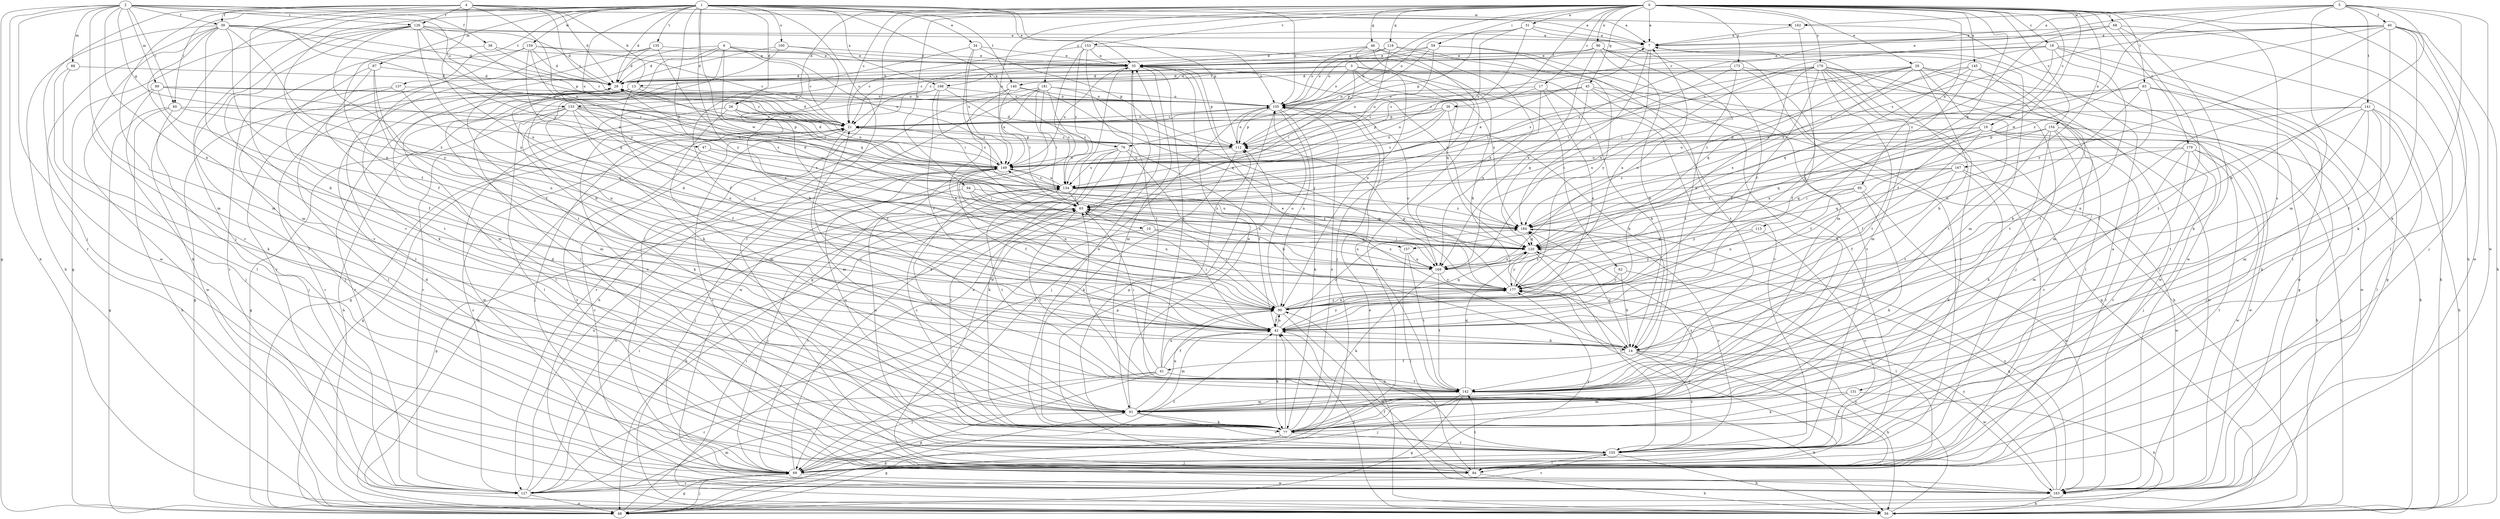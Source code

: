 strict digraph  {
0;
1;
2;
3;
4;
5;
6;
7;
10;
13;
14;
17;
18;
19;
21;
26;
28;
29;
31;
34;
35;
36;
38;
39;
40;
41;
42;
45;
46;
47;
48;
56;
59;
60;
62;
63;
68;
69;
76;
77;
83;
84;
87;
88;
89;
91;
94;
95;
96;
99;
100;
105;
112;
113;
118;
120;
126;
127;
131;
133;
134;
135;
137;
140;
141;
142;
145;
149;
153;
154;
155;
157;
159;
162;
163;
167;
168;
169;
170;
173;
177;
179;
181;
184;
0 -> 7  [label=a];
0 -> 17  [label=c];
0 -> 18  [label=c];
0 -> 19  [label=c];
0 -> 21  [label=c];
0 -> 26  [label=d];
0 -> 29  [label=e];
0 -> 31  [label=e];
0 -> 36  [label=f];
0 -> 45  [label=g];
0 -> 46  [label=g];
0 -> 56  [label=h];
0 -> 59  [label=i];
0 -> 68  [label=j];
0 -> 69  [label=j];
0 -> 76  [label=k];
0 -> 83  [label=l];
0 -> 94  [label=n];
0 -> 95  [label=n];
0 -> 96  [label=n];
0 -> 113  [label=q];
0 -> 118  [label=q];
0 -> 131  [label=s];
0 -> 145  [label=u];
0 -> 149  [label=u];
0 -> 153  [label=v];
0 -> 154  [label=v];
0 -> 157  [label=w];
0 -> 167  [label=x];
0 -> 170  [label=y];
0 -> 173  [label=y];
0 -> 179  [label=z];
0 -> 181  [label=z];
1 -> 10  [label=b];
1 -> 26  [label=d];
1 -> 28  [label=d];
1 -> 34  [label=e];
1 -> 35  [label=e];
1 -> 56  [label=h];
1 -> 60  [label=i];
1 -> 69  [label=j];
1 -> 76  [label=k];
1 -> 84  [label=l];
1 -> 87  [label=m];
1 -> 99  [label=n];
1 -> 100  [label=o];
1 -> 105  [label=o];
1 -> 112  [label=p];
1 -> 135  [label=t];
1 -> 137  [label=t];
1 -> 140  [label=t];
1 -> 149  [label=u];
1 -> 157  [label=w];
1 -> 159  [label=w];
1 -> 162  [label=w];
1 -> 168  [label=x];
1 -> 177  [label=y];
2 -> 7  [label=a];
2 -> 38  [label=f];
2 -> 39  [label=f];
2 -> 47  [label=g];
2 -> 48  [label=g];
2 -> 56  [label=h];
2 -> 60  [label=i];
2 -> 69  [label=j];
2 -> 88  [label=m];
2 -> 89  [label=m];
2 -> 91  [label=m];
2 -> 99  [label=n];
2 -> 126  [label=r];
2 -> 133  [label=s];
3 -> 13  [label=b];
3 -> 62  [label=i];
3 -> 63  [label=i];
3 -> 105  [label=o];
3 -> 120  [label=q];
3 -> 133  [label=s];
3 -> 140  [label=t];
3 -> 155  [label=v];
3 -> 168  [label=x];
3 -> 184  [label=z];
4 -> 7  [label=a];
4 -> 13  [label=b];
4 -> 21  [label=c];
4 -> 28  [label=d];
4 -> 39  [label=f];
4 -> 91  [label=m];
4 -> 126  [label=r];
4 -> 127  [label=r];
4 -> 134  [label=s];
4 -> 155  [label=v];
4 -> 169  [label=x];
5 -> 7  [label=a];
5 -> 14  [label=b];
5 -> 21  [label=c];
5 -> 40  [label=f];
5 -> 77  [label=k];
5 -> 91  [label=m];
5 -> 141  [label=t];
5 -> 162  [label=w];
5 -> 163  [label=w];
5 -> 184  [label=z];
6 -> 14  [label=b];
6 -> 21  [label=c];
6 -> 28  [label=d];
6 -> 35  [label=e];
6 -> 84  [label=l];
6 -> 120  [label=q];
6 -> 142  [label=t];
6 -> 149  [label=u];
7 -> 35  [label=e];
7 -> 91  [label=m];
7 -> 169  [label=x];
7 -> 184  [label=z];
10 -> 69  [label=j];
10 -> 120  [label=q];
10 -> 169  [label=x];
13 -> 48  [label=g];
13 -> 84  [label=l];
13 -> 91  [label=m];
13 -> 99  [label=n];
13 -> 105  [label=o];
13 -> 127  [label=r];
13 -> 134  [label=s];
14 -> 35  [label=e];
14 -> 41  [label=f];
14 -> 56  [label=h];
14 -> 84  [label=l];
14 -> 120  [label=q];
14 -> 155  [label=v];
14 -> 163  [label=w];
17 -> 14  [label=b];
17 -> 99  [label=n];
17 -> 105  [label=o];
17 -> 149  [label=u];
17 -> 169  [label=x];
18 -> 35  [label=e];
18 -> 42  [label=f];
18 -> 48  [label=g];
18 -> 56  [label=h];
18 -> 84  [label=l];
18 -> 134  [label=s];
18 -> 142  [label=t];
18 -> 184  [label=z];
19 -> 42  [label=f];
19 -> 56  [label=h];
19 -> 69  [label=j];
19 -> 112  [label=p];
19 -> 120  [label=q];
19 -> 149  [label=u];
19 -> 163  [label=w];
19 -> 169  [label=x];
21 -> 28  [label=d];
21 -> 48  [label=g];
21 -> 56  [label=h];
21 -> 69  [label=j];
21 -> 91  [label=m];
21 -> 105  [label=o];
21 -> 112  [label=p];
26 -> 21  [label=c];
26 -> 42  [label=f];
26 -> 91  [label=m];
26 -> 149  [label=u];
26 -> 163  [label=w];
28 -> 105  [label=o];
28 -> 127  [label=r];
28 -> 169  [label=x];
29 -> 14  [label=b];
29 -> 28  [label=d];
29 -> 63  [label=i];
29 -> 91  [label=m];
29 -> 120  [label=q];
29 -> 134  [label=s];
29 -> 142  [label=t];
29 -> 163  [label=w];
29 -> 169  [label=x];
31 -> 7  [label=a];
31 -> 42  [label=f];
31 -> 105  [label=o];
31 -> 112  [label=p];
31 -> 134  [label=s];
31 -> 149  [label=u];
34 -> 35  [label=e];
34 -> 42  [label=f];
34 -> 112  [label=p];
34 -> 149  [label=u];
34 -> 184  [label=z];
35 -> 28  [label=d];
35 -> 91  [label=m];
35 -> 112  [label=p];
35 -> 149  [label=u];
35 -> 163  [label=w];
35 -> 184  [label=z];
36 -> 14  [label=b];
36 -> 21  [label=c];
36 -> 112  [label=p];
36 -> 134  [label=s];
36 -> 149  [label=u];
36 -> 163  [label=w];
38 -> 21  [label=c];
38 -> 35  [label=e];
38 -> 42  [label=f];
39 -> 7  [label=a];
39 -> 14  [label=b];
39 -> 21  [label=c];
39 -> 28  [label=d];
39 -> 42  [label=f];
39 -> 56  [label=h];
39 -> 63  [label=i];
39 -> 91  [label=m];
39 -> 155  [label=v];
39 -> 163  [label=w];
39 -> 169  [label=x];
40 -> 7  [label=a];
40 -> 56  [label=h];
40 -> 69  [label=j];
40 -> 77  [label=k];
40 -> 134  [label=s];
40 -> 142  [label=t];
40 -> 149  [label=u];
40 -> 163  [label=w];
40 -> 177  [label=y];
40 -> 184  [label=z];
41 -> 35  [label=e];
41 -> 42  [label=f];
41 -> 48  [label=g];
41 -> 63  [label=i];
41 -> 69  [label=j];
41 -> 99  [label=n];
41 -> 127  [label=r];
41 -> 142  [label=t];
42 -> 14  [label=b];
42 -> 63  [label=i];
42 -> 77  [label=k];
42 -> 91  [label=m];
42 -> 99  [label=n];
42 -> 177  [label=y];
42 -> 184  [label=z];
45 -> 21  [label=c];
45 -> 48  [label=g];
45 -> 56  [label=h];
45 -> 69  [label=j];
45 -> 105  [label=o];
45 -> 112  [label=p];
45 -> 120  [label=q];
46 -> 35  [label=e];
46 -> 69  [label=j];
46 -> 99  [label=n];
46 -> 105  [label=o];
46 -> 127  [label=r];
46 -> 169  [label=x];
47 -> 134  [label=s];
47 -> 149  [label=u];
47 -> 155  [label=v];
48 -> 35  [label=e];
48 -> 69  [label=j];
56 -> 42  [label=f];
56 -> 63  [label=i];
56 -> 105  [label=o];
56 -> 177  [label=y];
59 -> 35  [label=e];
59 -> 105  [label=o];
59 -> 112  [label=p];
59 -> 142  [label=t];
59 -> 149  [label=u];
59 -> 155  [label=v];
60 -> 21  [label=c];
60 -> 48  [label=g];
60 -> 56  [label=h];
60 -> 69  [label=j];
60 -> 120  [label=q];
62 -> 14  [label=b];
62 -> 84  [label=l];
62 -> 177  [label=y];
63 -> 7  [label=a];
63 -> 28  [label=d];
63 -> 56  [label=h];
63 -> 69  [label=j];
63 -> 142  [label=t];
63 -> 184  [label=z];
68 -> 7  [label=a];
68 -> 35  [label=e];
68 -> 77  [label=k];
68 -> 84  [label=l];
68 -> 142  [label=t];
68 -> 184  [label=z];
69 -> 35  [label=e];
69 -> 42  [label=f];
69 -> 48  [label=g];
69 -> 63  [label=i];
69 -> 127  [label=r];
69 -> 163  [label=w];
69 -> 177  [label=y];
76 -> 14  [label=b];
76 -> 42  [label=f];
76 -> 77  [label=k];
76 -> 134  [label=s];
76 -> 149  [label=u];
76 -> 155  [label=v];
77 -> 28  [label=d];
77 -> 35  [label=e];
77 -> 42  [label=f];
77 -> 48  [label=g];
77 -> 105  [label=o];
77 -> 112  [label=p];
77 -> 134  [label=s];
77 -> 149  [label=u];
77 -> 155  [label=v];
77 -> 184  [label=z];
83 -> 14  [label=b];
83 -> 56  [label=h];
83 -> 99  [label=n];
83 -> 105  [label=o];
83 -> 134  [label=s];
83 -> 163  [label=w];
84 -> 21  [label=c];
84 -> 28  [label=d];
84 -> 56  [label=h];
84 -> 112  [label=p];
84 -> 142  [label=t];
84 -> 177  [label=y];
87 -> 28  [label=d];
87 -> 42  [label=f];
87 -> 91  [label=m];
87 -> 99  [label=n];
87 -> 142  [label=t];
88 -> 28  [label=d];
88 -> 77  [label=k];
88 -> 84  [label=l];
89 -> 21  [label=c];
89 -> 42  [label=f];
89 -> 69  [label=j];
89 -> 105  [label=o];
89 -> 149  [label=u];
89 -> 163  [label=w];
91 -> 35  [label=e];
91 -> 48  [label=g];
91 -> 77  [label=k];
91 -> 99  [label=n];
91 -> 134  [label=s];
91 -> 155  [label=v];
94 -> 48  [label=g];
94 -> 63  [label=i];
94 -> 99  [label=n];
94 -> 169  [label=x];
94 -> 184  [label=z];
95 -> 63  [label=i];
95 -> 77  [label=k];
95 -> 99  [label=n];
95 -> 163  [label=w];
95 -> 177  [label=y];
96 -> 14  [label=b];
96 -> 21  [label=c];
96 -> 35  [label=e];
96 -> 69  [label=j];
96 -> 84  [label=l];
96 -> 142  [label=t];
96 -> 169  [label=x];
99 -> 42  [label=f];
99 -> 63  [label=i];
99 -> 105  [label=o];
99 -> 120  [label=q];
99 -> 163  [label=w];
99 -> 177  [label=y];
100 -> 14  [label=b];
100 -> 28  [label=d];
100 -> 35  [label=e];
100 -> 77  [label=k];
105 -> 21  [label=c];
105 -> 69  [label=j];
105 -> 77  [label=k];
105 -> 99  [label=n];
105 -> 112  [label=p];
112 -> 21  [label=c];
112 -> 28  [label=d];
112 -> 77  [label=k];
112 -> 105  [label=o];
112 -> 149  [label=u];
113 -> 120  [label=q];
113 -> 155  [label=v];
113 -> 177  [label=y];
118 -> 21  [label=c];
118 -> 35  [label=e];
118 -> 77  [label=k];
118 -> 105  [label=o];
118 -> 149  [label=u];
118 -> 177  [label=y];
120 -> 149  [label=u];
120 -> 155  [label=v];
120 -> 169  [label=x];
120 -> 177  [label=y];
126 -> 7  [label=a];
126 -> 28  [label=d];
126 -> 48  [label=g];
126 -> 84  [label=l];
126 -> 112  [label=p];
126 -> 149  [label=u];
126 -> 155  [label=v];
126 -> 169  [label=x];
126 -> 177  [label=y];
127 -> 21  [label=c];
127 -> 48  [label=g];
127 -> 63  [label=i];
127 -> 91  [label=m];
127 -> 105  [label=o];
127 -> 134  [label=s];
127 -> 149  [label=u];
127 -> 155  [label=v];
131 -> 56  [label=h];
131 -> 77  [label=k];
131 -> 91  [label=m];
133 -> 21  [label=c];
133 -> 42  [label=f];
133 -> 48  [label=g];
133 -> 56  [label=h];
133 -> 77  [label=k];
133 -> 84  [label=l];
133 -> 112  [label=p];
133 -> 134  [label=s];
133 -> 149  [label=u];
133 -> 177  [label=y];
134 -> 63  [label=i];
134 -> 120  [label=q];
134 -> 142  [label=t];
134 -> 149  [label=u];
134 -> 184  [label=z];
135 -> 28  [label=d];
135 -> 35  [label=e];
135 -> 84  [label=l];
135 -> 127  [label=r];
135 -> 184  [label=z];
137 -> 69  [label=j];
137 -> 84  [label=l];
137 -> 99  [label=n];
137 -> 105  [label=o];
140 -> 48  [label=g];
140 -> 63  [label=i];
140 -> 99  [label=n];
140 -> 105  [label=o];
140 -> 120  [label=q];
141 -> 21  [label=c];
141 -> 42  [label=f];
141 -> 56  [label=h];
141 -> 77  [label=k];
141 -> 84  [label=l];
141 -> 91  [label=m];
141 -> 99  [label=n];
141 -> 142  [label=t];
142 -> 21  [label=c];
142 -> 48  [label=g];
142 -> 56  [label=h];
142 -> 63  [label=i];
142 -> 69  [label=j];
142 -> 91  [label=m];
142 -> 105  [label=o];
142 -> 120  [label=q];
145 -> 28  [label=d];
145 -> 69  [label=j];
145 -> 120  [label=q];
145 -> 142  [label=t];
145 -> 177  [label=y];
145 -> 184  [label=z];
149 -> 21  [label=c];
149 -> 28  [label=d];
149 -> 42  [label=f];
149 -> 69  [label=j];
149 -> 99  [label=n];
149 -> 134  [label=s];
153 -> 14  [label=b];
153 -> 21  [label=c];
153 -> 35  [label=e];
153 -> 48  [label=g];
153 -> 105  [label=o];
153 -> 134  [label=s];
153 -> 142  [label=t];
154 -> 42  [label=f];
154 -> 56  [label=h];
154 -> 77  [label=k];
154 -> 84  [label=l];
154 -> 112  [label=p];
154 -> 142  [label=t];
154 -> 155  [label=v];
155 -> 7  [label=a];
155 -> 56  [label=h];
155 -> 69  [label=j];
155 -> 84  [label=l];
155 -> 99  [label=n];
155 -> 149  [label=u];
157 -> 84  [label=l];
157 -> 142  [label=t];
157 -> 169  [label=x];
159 -> 21  [label=c];
159 -> 28  [label=d];
159 -> 35  [label=e];
159 -> 77  [label=k];
159 -> 120  [label=q];
159 -> 127  [label=r];
159 -> 184  [label=z];
162 -> 7  [label=a];
162 -> 91  [label=m];
162 -> 163  [label=w];
163 -> 21  [label=c];
163 -> 42  [label=f];
163 -> 56  [label=h];
163 -> 120  [label=q];
163 -> 177  [label=y];
163 -> 184  [label=z];
167 -> 42  [label=f];
167 -> 77  [label=k];
167 -> 120  [label=q];
167 -> 134  [label=s];
167 -> 163  [label=w];
167 -> 184  [label=z];
168 -> 42  [label=f];
168 -> 63  [label=i];
168 -> 105  [label=o];
168 -> 127  [label=r];
168 -> 134  [label=s];
168 -> 155  [label=v];
169 -> 63  [label=i];
169 -> 77  [label=k];
169 -> 142  [label=t];
169 -> 177  [label=y];
170 -> 28  [label=d];
170 -> 42  [label=f];
170 -> 63  [label=i];
170 -> 69  [label=j];
170 -> 84  [label=l];
170 -> 91  [label=m];
170 -> 99  [label=n];
170 -> 142  [label=t];
170 -> 155  [label=v];
170 -> 163  [label=w];
170 -> 169  [label=x];
173 -> 28  [label=d];
173 -> 42  [label=f];
173 -> 48  [label=g];
173 -> 63  [label=i];
173 -> 169  [label=x];
177 -> 7  [label=a];
177 -> 28  [label=d];
177 -> 99  [label=n];
177 -> 105  [label=o];
177 -> 112  [label=p];
177 -> 184  [label=z];
179 -> 69  [label=j];
179 -> 84  [label=l];
179 -> 91  [label=m];
179 -> 120  [label=q];
179 -> 149  [label=u];
179 -> 155  [label=v];
179 -> 163  [label=w];
181 -> 56  [label=h];
181 -> 63  [label=i];
181 -> 105  [label=o];
181 -> 127  [label=r];
181 -> 134  [label=s];
181 -> 149  [label=u];
181 -> 163  [label=w];
181 -> 177  [label=y];
184 -> 120  [label=q];
184 -> 155  [label=v];
}
